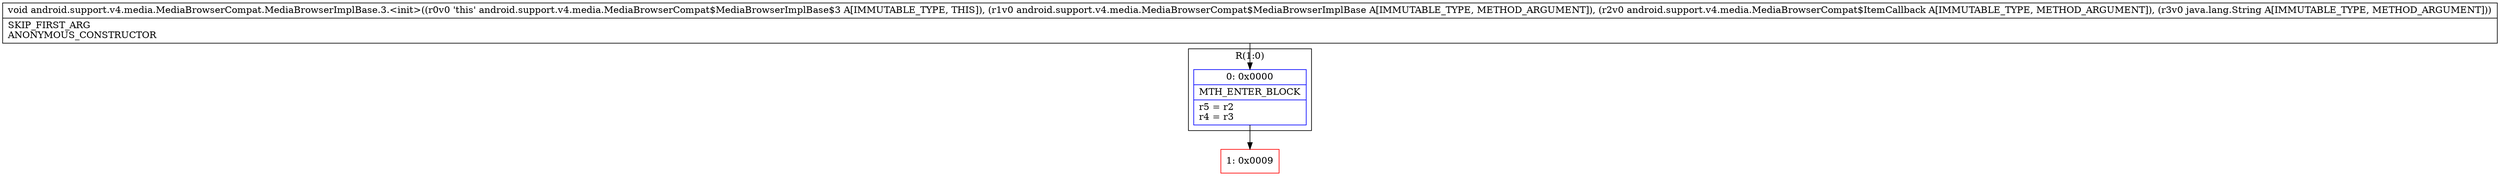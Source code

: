 digraph "CFG forandroid.support.v4.media.MediaBrowserCompat.MediaBrowserImplBase.3.\<init\>(Landroid\/support\/v4\/media\/MediaBrowserCompat$MediaBrowserImplBase;Landroid\/support\/v4\/media\/MediaBrowserCompat$ItemCallback;Ljava\/lang\/String;)V" {
subgraph cluster_Region_1403694085 {
label = "R(1:0)";
node [shape=record,color=blue];
Node_0 [shape=record,label="{0\:\ 0x0000|MTH_ENTER_BLOCK\l|r5 = r2\lr4 = r3\l}"];
}
Node_1 [shape=record,color=red,label="{1\:\ 0x0009}"];
MethodNode[shape=record,label="{void android.support.v4.media.MediaBrowserCompat.MediaBrowserImplBase.3.\<init\>((r0v0 'this' android.support.v4.media.MediaBrowserCompat$MediaBrowserImplBase$3 A[IMMUTABLE_TYPE, THIS]), (r1v0 android.support.v4.media.MediaBrowserCompat$MediaBrowserImplBase A[IMMUTABLE_TYPE, METHOD_ARGUMENT]), (r2v0 android.support.v4.media.MediaBrowserCompat$ItemCallback A[IMMUTABLE_TYPE, METHOD_ARGUMENT]), (r3v0 java.lang.String A[IMMUTABLE_TYPE, METHOD_ARGUMENT]))  | SKIP_FIRST_ARG\lANONYMOUS_CONSTRUCTOR\l}"];
MethodNode -> Node_0;
Node_0 -> Node_1;
}

